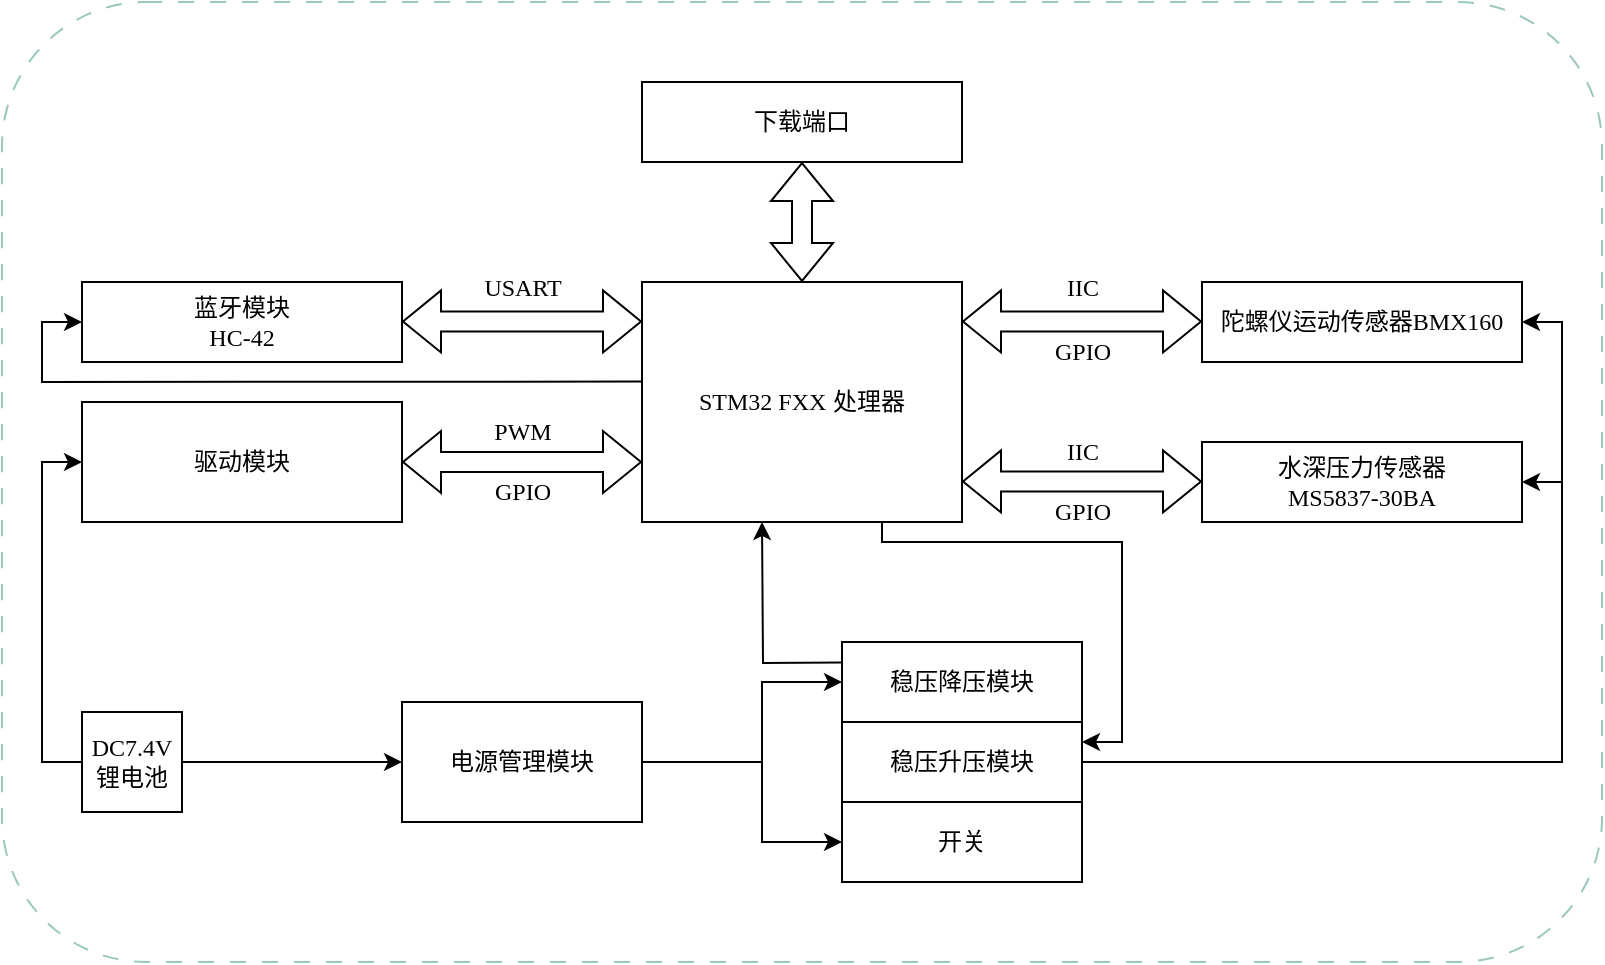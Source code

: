<mxfile version="26.0.16">
  <diagram name="第 1 页" id="pqdLP5we26Cw2XgYYHhp">
    <mxGraphModel dx="983" dy="570" grid="1" gridSize="10" guides="1" tooltips="1" connect="1" arrows="1" fold="1" page="1" pageScale="1" pageWidth="827" pageHeight="1169" math="0" shadow="0">
      <root>
        <mxCell id="0" />
        <mxCell id="1" parent="0" />
        <mxCell id="suJ-lMnNEcjRT-W93V0n-59" value="" style="rounded=1;whiteSpace=wrap;html=1;dashed=1;dashPattern=8 8;strokeColor=#9AC7BF;" vertex="1" parent="1">
          <mxGeometry y="380" width="800" height="480" as="geometry" />
        </mxCell>
        <mxCell id="suJ-lMnNEcjRT-W93V0n-32" style="edgeStyle=orthogonalEdgeStyle;rounded=0;orthogonalLoop=1;jettySize=auto;html=1;exitX=0.75;exitY=1;exitDx=0;exitDy=0;entryX=1;entryY=0.5;entryDx=0;entryDy=0;" edge="1" parent="1">
          <mxGeometry relative="1" as="geometry">
            <mxPoint x="440" y="630" as="sourcePoint" />
            <mxPoint x="540" y="750" as="targetPoint" />
            <Array as="points">
              <mxPoint x="440" y="650" />
              <mxPoint x="560" y="650" />
              <mxPoint x="560" y="750" />
            </Array>
          </mxGeometry>
        </mxCell>
        <mxCell id="suJ-lMnNEcjRT-W93V0n-3" value="&lt;font face=&quot;Times New Roman&quot;&gt;STM32 FXX&lt;/font&gt; 处理器" style="rounded=0;whiteSpace=wrap;html=1;" vertex="1" parent="1">
          <mxGeometry x="320" y="520" width="160" height="120" as="geometry" />
        </mxCell>
        <mxCell id="suJ-lMnNEcjRT-W93V0n-4" value="陀螺仪运动传感器&lt;span style=&quot;background-color: transparent; color: light-dark(rgb(0, 0, 0), rgb(255, 255, 255));&quot;&gt;&lt;font face=&quot;Times New Roman&quot;&gt;BMX160&lt;/font&gt;&lt;/span&gt;" style="rounded=0;whiteSpace=wrap;html=1;" vertex="1" parent="1">
          <mxGeometry x="600" y="520" width="160" height="40" as="geometry" />
        </mxCell>
        <mxCell id="suJ-lMnNEcjRT-W93V0n-5" value="驱动模块" style="rounded=0;whiteSpace=wrap;html=1;" vertex="1" parent="1">
          <mxGeometry x="40" y="580" width="160" height="60" as="geometry" />
        </mxCell>
        <mxCell id="suJ-lMnNEcjRT-W93V0n-6" value="水深压力传感器&lt;div&gt;&lt;font face=&quot;Times New Roman&quot;&gt;MS5837-30BA&lt;/font&gt;&lt;/div&gt;" style="rounded=0;whiteSpace=wrap;html=1;" vertex="1" parent="1">
          <mxGeometry x="600" y="600" width="160" height="40" as="geometry" />
        </mxCell>
        <mxCell id="suJ-lMnNEcjRT-W93V0n-7" value="蓝牙模块&lt;div&gt;&lt;font face=&quot;Times New Roman&quot;&gt;HC-42&lt;/font&gt;&lt;/div&gt;" style="rounded=0;whiteSpace=wrap;html=1;" vertex="1" parent="1">
          <mxGeometry x="40" y="520" width="160" height="40" as="geometry" />
        </mxCell>
        <mxCell id="suJ-lMnNEcjRT-W93V0n-8" value="下载端口" style="rounded=0;whiteSpace=wrap;html=1;" vertex="1" parent="1">
          <mxGeometry x="320" y="420" width="160" height="40" as="geometry" />
        </mxCell>
        <mxCell id="suJ-lMnNEcjRT-W93V0n-9" value="电源管理模块" style="rounded=0;whiteSpace=wrap;html=1;" vertex="1" parent="1">
          <mxGeometry x="200" y="730" width="120" height="60" as="geometry" />
        </mxCell>
        <mxCell id="suJ-lMnNEcjRT-W93V0n-47" style="edgeStyle=orthogonalEdgeStyle;rounded=0;orthogonalLoop=1;jettySize=auto;html=1;exitX=1;exitY=0.5;exitDx=0;exitDy=0;entryX=1;entryY=0.5;entryDx=0;entryDy=0;" edge="1" parent="1" source="suJ-lMnNEcjRT-W93V0n-15" target="suJ-lMnNEcjRT-W93V0n-4">
          <mxGeometry relative="1" as="geometry" />
        </mxCell>
        <mxCell id="suJ-lMnNEcjRT-W93V0n-15" value="稳压升压模块" style="rounded=0;whiteSpace=wrap;html=1;" vertex="1" parent="1">
          <mxGeometry x="420" y="740" width="120" height="40" as="geometry" />
        </mxCell>
        <mxCell id="suJ-lMnNEcjRT-W93V0n-16" value="开关" style="rounded=0;whiteSpace=wrap;html=1;" vertex="1" parent="1">
          <mxGeometry x="420" y="780" width="120" height="40" as="geometry" />
        </mxCell>
        <mxCell id="suJ-lMnNEcjRT-W93V0n-28" style="edgeStyle=orthogonalEdgeStyle;rounded=0;orthogonalLoop=1;jettySize=auto;html=1;exitX=0;exitY=0.25;exitDx=0;exitDy=0;entryX=0.5;entryY=1;entryDx=0;entryDy=0;" edge="1" parent="1">
          <mxGeometry relative="1" as="geometry">
            <mxPoint x="460.03" y="710" as="sourcePoint" />
            <mxPoint x="380" y="640" as="targetPoint" />
          </mxGeometry>
        </mxCell>
        <mxCell id="suJ-lMnNEcjRT-W93V0n-17" value="稳压降压模块" style="rounded=0;whiteSpace=wrap;html=1;" vertex="1" parent="1">
          <mxGeometry x="420" y="700" width="120" height="40" as="geometry" />
        </mxCell>
        <mxCell id="suJ-lMnNEcjRT-W93V0n-20" style="edgeStyle=orthogonalEdgeStyle;rounded=0;orthogonalLoop=1;jettySize=auto;html=1;exitX=1;exitY=0.5;exitDx=0;exitDy=0;entryX=0;entryY=0.5;entryDx=0;entryDy=0;" edge="1" parent="1" source="suJ-lMnNEcjRT-W93V0n-18" target="suJ-lMnNEcjRT-W93V0n-9">
          <mxGeometry relative="1" as="geometry" />
        </mxCell>
        <mxCell id="suJ-lMnNEcjRT-W93V0n-38" style="edgeStyle=orthogonalEdgeStyle;rounded=0;orthogonalLoop=1;jettySize=auto;html=1;exitX=0;exitY=0.5;exitDx=0;exitDy=0;entryX=0;entryY=0.5;entryDx=0;entryDy=0;" edge="1" parent="1" source="suJ-lMnNEcjRT-W93V0n-18" target="suJ-lMnNEcjRT-W93V0n-5">
          <mxGeometry relative="1" as="geometry" />
        </mxCell>
        <mxCell id="suJ-lMnNEcjRT-W93V0n-18" value="&lt;font face=&quot;Times New Roman&quot;&gt;DC7.4V&lt;/font&gt;&lt;div&gt;锂电池&lt;/div&gt;" style="rounded=0;whiteSpace=wrap;html=1;" vertex="1" parent="1">
          <mxGeometry x="40" y="735" width="50" height="50" as="geometry" />
        </mxCell>
        <mxCell id="suJ-lMnNEcjRT-W93V0n-23" value="" style="endArrow=none;html=1;rounded=0;exitX=1;exitY=0.5;exitDx=0;exitDy=0;" edge="1" parent="1" source="suJ-lMnNEcjRT-W93V0n-9">
          <mxGeometry width="50" height="50" relative="1" as="geometry">
            <mxPoint x="340" y="780" as="sourcePoint" />
            <mxPoint x="380" y="760" as="targetPoint" />
          </mxGeometry>
        </mxCell>
        <mxCell id="suJ-lMnNEcjRT-W93V0n-24" value="" style="endArrow=classic;html=1;rounded=0;entryX=0;entryY=0.5;entryDx=0;entryDy=0;" edge="1" parent="1" target="suJ-lMnNEcjRT-W93V0n-17">
          <mxGeometry width="50" height="50" relative="1" as="geometry">
            <mxPoint x="380" y="760" as="sourcePoint" />
            <mxPoint x="413" y="685" as="targetPoint" />
            <Array as="points">
              <mxPoint x="380" y="720" />
            </Array>
          </mxGeometry>
        </mxCell>
        <mxCell id="suJ-lMnNEcjRT-W93V0n-25" value="" style="endArrow=classic;html=1;rounded=0;entryX=0;entryY=0.5;entryDx=0;entryDy=0;" edge="1" parent="1" target="suJ-lMnNEcjRT-W93V0n-16">
          <mxGeometry width="50" height="50" relative="1" as="geometry">
            <mxPoint x="380" y="760" as="sourcePoint" />
            <mxPoint x="400" y="760" as="targetPoint" />
            <Array as="points">
              <mxPoint x="380" y="800" />
            </Array>
          </mxGeometry>
        </mxCell>
        <mxCell id="suJ-lMnNEcjRT-W93V0n-42" value="" style="shape=flexArrow;endArrow=classic;startArrow=classic;html=1;rounded=0;entryX=0;entryY=0.75;entryDx=0;entryDy=0;exitX=1;exitY=0.5;exitDx=0;exitDy=0;" edge="1" parent="1" source="suJ-lMnNEcjRT-W93V0n-5" target="suJ-lMnNEcjRT-W93V0n-3">
          <mxGeometry width="100" height="100" relative="1" as="geometry">
            <mxPoint x="190" y="690" as="sourcePoint" />
            <mxPoint x="290" y="590" as="targetPoint" />
          </mxGeometry>
        </mxCell>
        <mxCell id="suJ-lMnNEcjRT-W93V0n-43" value="" style="shape=flexArrow;endArrow=classic;startArrow=classic;html=1;rounded=0;entryX=0;entryY=0.75;entryDx=0;entryDy=0;exitX=1;exitY=0.5;exitDx=0;exitDy=0;" edge="1" parent="1">
          <mxGeometry width="100" height="100" relative="1" as="geometry">
            <mxPoint x="200" y="539.71" as="sourcePoint" />
            <mxPoint x="320" y="539.71" as="targetPoint" />
          </mxGeometry>
        </mxCell>
        <mxCell id="suJ-lMnNEcjRT-W93V0n-45" value="" style="endArrow=classic;html=1;rounded=0;exitX=-0.001;exitY=0.415;exitDx=0;exitDy=0;exitPerimeter=0;entryX=0;entryY=0.5;entryDx=0;entryDy=0;" edge="1" parent="1" source="suJ-lMnNEcjRT-W93V0n-3" target="suJ-lMnNEcjRT-W93V0n-7">
          <mxGeometry width="50" height="50" relative="1" as="geometry">
            <mxPoint x="240" y="510" as="sourcePoint" />
            <mxPoint x="290" y="460" as="targetPoint" />
            <Array as="points">
              <mxPoint x="20" y="570" />
              <mxPoint x="20" y="540" />
            </Array>
          </mxGeometry>
        </mxCell>
        <mxCell id="suJ-lMnNEcjRT-W93V0n-46" value="" style="shape=flexArrow;endArrow=classic;startArrow=classic;html=1;rounded=0;entryX=0;entryY=0.75;entryDx=0;entryDy=0;exitX=1;exitY=0.5;exitDx=0;exitDy=0;" edge="1" parent="1">
          <mxGeometry width="100" height="100" relative="1" as="geometry">
            <mxPoint x="480" y="539.71" as="sourcePoint" />
            <mxPoint x="600" y="539.71" as="targetPoint" />
          </mxGeometry>
        </mxCell>
        <mxCell id="suJ-lMnNEcjRT-W93V0n-48" value="" style="endArrow=classic;html=1;rounded=0;entryX=1;entryY=0.5;entryDx=0;entryDy=0;" edge="1" parent="1" target="suJ-lMnNEcjRT-W93V0n-6">
          <mxGeometry width="50" height="50" relative="1" as="geometry">
            <mxPoint x="780" y="620" as="sourcePoint" />
            <mxPoint x="780" y="680" as="targetPoint" />
          </mxGeometry>
        </mxCell>
        <mxCell id="suJ-lMnNEcjRT-W93V0n-49" value="" style="shape=flexArrow;endArrow=classic;startArrow=classic;html=1;rounded=0;entryX=0;entryY=0.75;entryDx=0;entryDy=0;exitX=1;exitY=0.5;exitDx=0;exitDy=0;" edge="1" parent="1">
          <mxGeometry width="100" height="100" relative="1" as="geometry">
            <mxPoint x="480" y="619.71" as="sourcePoint" />
            <mxPoint x="600" y="619.71" as="targetPoint" />
          </mxGeometry>
        </mxCell>
        <mxCell id="suJ-lMnNEcjRT-W93V0n-50" value="" style="shape=flexArrow;endArrow=classic;startArrow=classic;html=1;rounded=0;exitX=0.5;exitY=0;exitDx=0;exitDy=0;" edge="1" parent="1" source="suJ-lMnNEcjRT-W93V0n-3" target="suJ-lMnNEcjRT-W93V0n-8">
          <mxGeometry width="100" height="100" relative="1" as="geometry">
            <mxPoint x="220" y="480" as="sourcePoint" />
            <mxPoint x="320" y="380" as="targetPoint" />
          </mxGeometry>
        </mxCell>
        <mxCell id="suJ-lMnNEcjRT-W93V0n-51" value="&lt;font face=&quot;Times New Roman&quot;&gt;USART&lt;/font&gt;" style="text;html=1;align=center;verticalAlign=middle;resizable=0;points=[];autosize=1;strokeColor=none;fillColor=none;" vertex="1" parent="1">
          <mxGeometry x="230" y="508" width="60" height="30" as="geometry" />
        </mxCell>
        <mxCell id="suJ-lMnNEcjRT-W93V0n-52" value="&lt;font face=&quot;Times New Roman&quot;&gt;PWM&lt;/font&gt;" style="text;html=1;align=center;verticalAlign=middle;resizable=0;points=[];autosize=1;strokeColor=none;fillColor=none;" vertex="1" parent="1">
          <mxGeometry x="235" y="580" width="50" height="30" as="geometry" />
        </mxCell>
        <mxCell id="suJ-lMnNEcjRT-W93V0n-53" value="&lt;font face=&quot;Times New Roman&quot;&gt;GPIO&lt;/font&gt;" style="text;html=1;align=center;verticalAlign=middle;resizable=0;points=[];autosize=1;strokeColor=none;fillColor=none;" vertex="1" parent="1">
          <mxGeometry x="235" y="610" width="50" height="30" as="geometry" />
        </mxCell>
        <mxCell id="suJ-lMnNEcjRT-W93V0n-54" value="&lt;font face=&quot;Times New Roman&quot;&gt;IIC&lt;/font&gt;" style="text;html=1;align=center;verticalAlign=middle;resizable=0;points=[];autosize=1;strokeColor=none;fillColor=none;" vertex="1" parent="1">
          <mxGeometry x="520" y="508" width="40" height="30" as="geometry" />
        </mxCell>
        <mxCell id="suJ-lMnNEcjRT-W93V0n-55" value="&lt;font face=&quot;Times New Roman&quot;&gt;IIC&lt;/font&gt;" style="text;html=1;align=center;verticalAlign=middle;resizable=0;points=[];autosize=1;strokeColor=none;fillColor=none;" vertex="1" parent="1">
          <mxGeometry x="520" y="590" width="40" height="30" as="geometry" />
        </mxCell>
        <mxCell id="suJ-lMnNEcjRT-W93V0n-57" value="&lt;font face=&quot;Times New Roman&quot;&gt;GPIO&lt;/font&gt;" style="text;html=1;align=center;verticalAlign=middle;resizable=0;points=[];autosize=1;strokeColor=none;fillColor=none;" vertex="1" parent="1">
          <mxGeometry x="515" y="540" width="50" height="30" as="geometry" />
        </mxCell>
        <mxCell id="suJ-lMnNEcjRT-W93V0n-58" value="&lt;font face=&quot;Times New Roman&quot;&gt;GPIO&lt;/font&gt;" style="text;html=1;align=center;verticalAlign=middle;resizable=0;points=[];autosize=1;strokeColor=none;fillColor=none;" vertex="1" parent="1">
          <mxGeometry x="515" y="620" width="50" height="30" as="geometry" />
        </mxCell>
      </root>
    </mxGraphModel>
  </diagram>
</mxfile>
